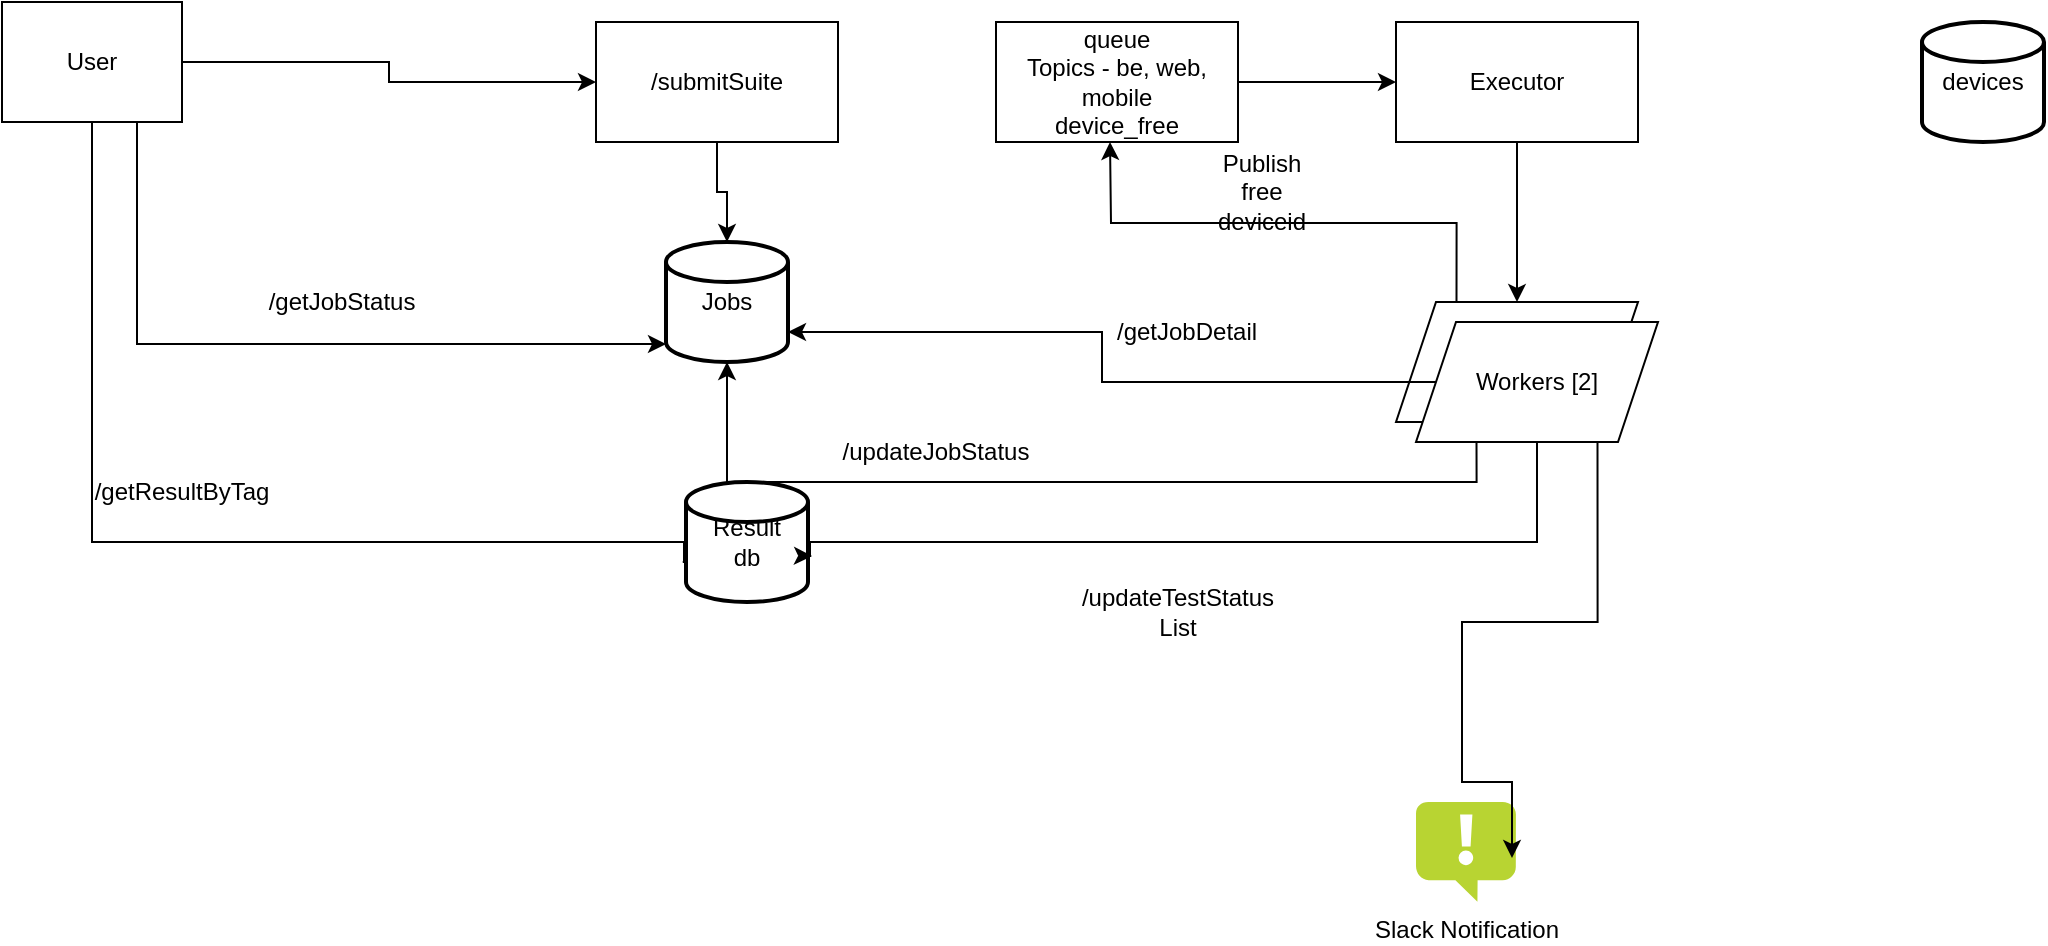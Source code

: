 <mxfile version="23.1.1" type="device" pages="4">
  <diagram name="Page-1" id="ng-7LNN-3jtAsiUemu6T">
    <mxGraphModel dx="974" dy="646" grid="1" gridSize="10" guides="1" tooltips="1" connect="1" arrows="1" fold="1" page="1" pageScale="1" pageWidth="850" pageHeight="1100" math="0" shadow="0">
      <root>
        <mxCell id="0" />
        <mxCell id="1" parent="0" />
        <mxCell id="ziB3Xi28zeIdyTQ9evZt-3" value="" style="edgeStyle=orthogonalEdgeStyle;rounded=0;orthogonalLoop=1;jettySize=auto;html=1;exitX=1;exitY=0.5;exitDx=0;exitDy=0;" edge="1" parent="1" source="ziB3Xi28zeIdyTQ9evZt-1" target="ziB3Xi28zeIdyTQ9evZt-2">
          <mxGeometry relative="1" as="geometry">
            <mxPoint x="292" y="160" as="sourcePoint" />
          </mxGeometry>
        </mxCell>
        <mxCell id="ziB3Xi28zeIdyTQ9evZt-18" value="" style="edgeStyle=orthogonalEdgeStyle;rounded=0;orthogonalLoop=1;jettySize=auto;html=1;" edge="1" parent="1" source="ziB3Xi28zeIdyTQ9evZt-1">
          <mxGeometry relative="1" as="geometry">
            <mxPoint x="400" y="400" as="targetPoint" />
            <Array as="points">
              <mxPoint x="105" y="390" />
              <mxPoint x="401" y="390" />
            </Array>
          </mxGeometry>
        </mxCell>
        <mxCell id="ziB3Xi28zeIdyTQ9evZt-1" value="User" style="rounded=0;whiteSpace=wrap;html=1;" vertex="1" parent="1">
          <mxGeometry x="60" y="120" width="90" height="60" as="geometry" />
        </mxCell>
        <mxCell id="ziB3Xi28zeIdyTQ9evZt-7" style="edgeStyle=orthogonalEdgeStyle;rounded=0;orthogonalLoop=1;jettySize=auto;html=1;" edge="1" parent="1" source="ziB3Xi28zeIdyTQ9evZt-2" target="ziB3Xi28zeIdyTQ9evZt-6">
          <mxGeometry relative="1" as="geometry" />
        </mxCell>
        <mxCell id="ziB3Xi28zeIdyTQ9evZt-2" value="/submitSuite" style="whiteSpace=wrap;html=1;rounded=0;" vertex="1" parent="1">
          <mxGeometry x="357" y="130" width="121" height="60" as="geometry" />
        </mxCell>
        <mxCell id="ziB3Xi28zeIdyTQ9evZt-9" value="" style="edgeStyle=orthogonalEdgeStyle;rounded=0;orthogonalLoop=1;jettySize=auto;html=1;" edge="1" parent="1" source="ziB3Xi28zeIdyTQ9evZt-4" target="ziB3Xi28zeIdyTQ9evZt-8">
          <mxGeometry relative="1" as="geometry" />
        </mxCell>
        <mxCell id="ziB3Xi28zeIdyTQ9evZt-4" value="queue&lt;br&gt;Topics - be, web, mobile&lt;br&gt;device_free" style="whiteSpace=wrap;html=1;rounded=0;" vertex="1" parent="1">
          <mxGeometry x="557" y="130" width="121" height="60" as="geometry" />
        </mxCell>
        <mxCell id="ziB3Xi28zeIdyTQ9evZt-6" value="Jobs" style="strokeWidth=2;html=1;shape=mxgraph.flowchart.database;whiteSpace=wrap;" vertex="1" parent="1">
          <mxGeometry x="392" y="240" width="61" height="60" as="geometry" />
        </mxCell>
        <mxCell id="ziB3Xi28zeIdyTQ9evZt-11" value="" style="edgeStyle=orthogonalEdgeStyle;rounded=0;orthogonalLoop=1;jettySize=auto;html=1;" edge="1" parent="1" source="ziB3Xi28zeIdyTQ9evZt-8" target="ziB3Xi28zeIdyTQ9evZt-10">
          <mxGeometry relative="1" as="geometry" />
        </mxCell>
        <mxCell id="ziB3Xi28zeIdyTQ9evZt-8" value="Executor" style="whiteSpace=wrap;html=1;rounded=0;" vertex="1" parent="1">
          <mxGeometry x="757" y="130" width="121" height="60" as="geometry" />
        </mxCell>
        <mxCell id="ziB3Xi28zeIdyTQ9evZt-28" style="edgeStyle=orthogonalEdgeStyle;rounded=0;orthogonalLoop=1;jettySize=auto;html=1;exitX=0.25;exitY=0;exitDx=0;exitDy=0;" edge="1" parent="1" source="ziB3Xi28zeIdyTQ9evZt-10">
          <mxGeometry relative="1" as="geometry">
            <mxPoint x="767.005" y="254.495" as="sourcePoint" />
            <mxPoint x="614" y="190" as="targetPoint" />
          </mxGeometry>
        </mxCell>
        <mxCell id="ziB3Xi28zeIdyTQ9evZt-10" value="" style="shape=parallelogram;perimeter=parallelogramPerimeter;whiteSpace=wrap;html=1;fixedSize=1;rounded=0;" vertex="1" parent="1">
          <mxGeometry x="757" y="270" width="121" height="60" as="geometry" />
        </mxCell>
        <mxCell id="ziB3Xi28zeIdyTQ9evZt-12" value="Workers [2]" style="shape=parallelogram;perimeter=parallelogramPerimeter;whiteSpace=wrap;html=1;fixedSize=1;rounded=0;" vertex="1" parent="1">
          <mxGeometry x="767" y="280" width="121" height="60" as="geometry" />
        </mxCell>
        <mxCell id="ziB3Xi28zeIdyTQ9evZt-13" style="edgeStyle=orthogonalEdgeStyle;rounded=0;orthogonalLoop=1;jettySize=auto;html=1;entryX=1;entryY=0.75;entryDx=0;entryDy=0;entryPerimeter=0;" edge="1" parent="1" source="ziB3Xi28zeIdyTQ9evZt-12" target="ziB3Xi28zeIdyTQ9evZt-6">
          <mxGeometry relative="1" as="geometry" />
        </mxCell>
        <mxCell id="ziB3Xi28zeIdyTQ9evZt-14" value="/getJobDetail" style="text;html=1;strokeColor=none;fillColor=none;align=center;verticalAlign=middle;whiteSpace=wrap;rounded=0;" vertex="1" parent="1">
          <mxGeometry x="622" y="270" width="61" height="30" as="geometry" />
        </mxCell>
        <mxCell id="ziB3Xi28zeIdyTQ9evZt-15" value="Result&lt;br&gt;db" style="strokeWidth=2;html=1;shape=mxgraph.flowchart.database;whiteSpace=wrap;" vertex="1" parent="1">
          <mxGeometry x="402" y="360" width="61" height="60" as="geometry" />
        </mxCell>
        <mxCell id="ziB3Xi28zeIdyTQ9evZt-16" style="edgeStyle=orthogonalEdgeStyle;rounded=0;orthogonalLoop=1;jettySize=auto;html=1;entryX=1.033;entryY=0.617;entryDx=0;entryDy=0;entryPerimeter=0;" edge="1" parent="1" source="ziB3Xi28zeIdyTQ9evZt-12" target="ziB3Xi28zeIdyTQ9evZt-15">
          <mxGeometry relative="1" as="geometry">
            <Array as="points">
              <mxPoint x="827" y="390" />
              <mxPoint x="464" y="390" />
            </Array>
          </mxGeometry>
        </mxCell>
        <mxCell id="ziB3Xi28zeIdyTQ9evZt-19" value="/getResultByTag" style="text;html=1;strokeColor=none;fillColor=none;align=center;verticalAlign=middle;whiteSpace=wrap;rounded=0;" vertex="1" parent="1">
          <mxGeometry x="120" y="350" width="60" height="30" as="geometry" />
        </mxCell>
        <mxCell id="ziB3Xi28zeIdyTQ9evZt-20" style="edgeStyle=orthogonalEdgeStyle;rounded=0;orthogonalLoop=1;jettySize=auto;html=1;exitX=0.75;exitY=1;exitDx=0;exitDy=0;entryX=0;entryY=0.85;entryDx=0;entryDy=0;entryPerimeter=0;" edge="1" parent="1" source="ziB3Xi28zeIdyTQ9evZt-1" target="ziB3Xi28zeIdyTQ9evZt-6">
          <mxGeometry relative="1" as="geometry" />
        </mxCell>
        <mxCell id="ziB3Xi28zeIdyTQ9evZt-21" value="/getJobStatus" style="text;html=1;strokeColor=none;fillColor=none;align=center;verticalAlign=middle;whiteSpace=wrap;rounded=0;" vertex="1" parent="1">
          <mxGeometry x="200" y="255" width="60" height="30" as="geometry" />
        </mxCell>
        <mxCell id="ziB3Xi28zeIdyTQ9evZt-22" style="edgeStyle=orthogonalEdgeStyle;rounded=0;orthogonalLoop=1;jettySize=auto;html=1;exitX=0.25;exitY=1;exitDx=0;exitDy=0;entryX=0.5;entryY=1;entryDx=0;entryDy=0;entryPerimeter=0;" edge="1" parent="1" source="ziB3Xi28zeIdyTQ9evZt-12" target="ziB3Xi28zeIdyTQ9evZt-6">
          <mxGeometry relative="1" as="geometry" />
        </mxCell>
        <mxCell id="ziB3Xi28zeIdyTQ9evZt-23" value="/updateJobStatus" style="text;html=1;strokeColor=none;fillColor=none;align=center;verticalAlign=middle;whiteSpace=wrap;rounded=0;" vertex="1" parent="1">
          <mxGeometry x="497" y="330" width="60" height="30" as="geometry" />
        </mxCell>
        <mxCell id="ziB3Xi28zeIdyTQ9evZt-24" value="/updateTestStatus List" style="text;html=1;strokeColor=none;fillColor=none;align=center;verticalAlign=middle;whiteSpace=wrap;rounded=0;" vertex="1" parent="1">
          <mxGeometry x="618" y="410" width="60" height="30" as="geometry" />
        </mxCell>
        <mxCell id="ziB3Xi28zeIdyTQ9evZt-25" value="Slack Notification" style="image;sketch=0;aspect=fixed;html=1;points=[];align=center;fontSize=12;image=img/lib/mscae/Notification.svg;" vertex="1" parent="1">
          <mxGeometry x="767" y="520" width="50" height="50" as="geometry" />
        </mxCell>
        <mxCell id="ziB3Xi28zeIdyTQ9evZt-26" style="edgeStyle=orthogonalEdgeStyle;rounded=0;orthogonalLoop=1;jettySize=auto;html=1;exitX=0.75;exitY=1;exitDx=0;exitDy=0;entryX=0.96;entryY=0.56;entryDx=0;entryDy=0;entryPerimeter=0;" edge="1" parent="1" source="ziB3Xi28zeIdyTQ9evZt-12" target="ziB3Xi28zeIdyTQ9evZt-25">
          <mxGeometry relative="1" as="geometry">
            <Array as="points">
              <mxPoint x="858" y="430" />
              <mxPoint x="790" y="430" />
              <mxPoint x="790" y="510" />
              <mxPoint x="815" y="510" />
            </Array>
          </mxGeometry>
        </mxCell>
        <mxCell id="ziB3Xi28zeIdyTQ9evZt-27" value="devices" style="strokeWidth=2;html=1;shape=mxgraph.flowchart.database;whiteSpace=wrap;" vertex="1" parent="1">
          <mxGeometry x="1020" y="130" width="61" height="60" as="geometry" />
        </mxCell>
        <mxCell id="ziB3Xi28zeIdyTQ9evZt-29" value="Publish free deviceid" style="text;html=1;strokeColor=none;fillColor=none;align=center;verticalAlign=middle;whiteSpace=wrap;rounded=0;" vertex="1" parent="1">
          <mxGeometry x="660" y="200" width="60" height="30" as="geometry" />
        </mxCell>
      </root>
    </mxGraphModel>
  </diagram>
  <diagram id="kxSO7HMlIrTn6UoAWhE3" name="Page-2">
    <mxGraphModel dx="877" dy="581" grid="1" gridSize="10" guides="1" tooltips="1" connect="1" arrows="1" fold="1" page="1" pageScale="1" pageWidth="850" pageHeight="1100" math="0" shadow="0">
      <root>
        <mxCell id="0" />
        <mxCell id="1" parent="0" />
        <mxCell id="-q_q_v6jelzGck0kiaCR-1" value="Load:&lt;br&gt;10k per day&lt;br&gt;Duration - 10 hrs -- &amp;gt; 10x60 mins -&amp;gt;600 min&lt;br&gt;10000 / 600 -&amp;gt; ~20 per min&amp;nbsp;&lt;br&gt;1 per 3 sec&lt;br&gt;&lt;br&gt;Concurrent jobs&lt;br&gt;Avg job duration - 5 mins&lt;br&gt;~ 100 per concurrent -&amp;gt; 1.4 per sec&lt;br&gt;&lt;br&gt;machine - 8 core, 16 gb. Over 8 threads effectevely.&lt;br&gt;Running 7 container. And keep 4 threads as mostly IO ops. 28.&lt;br&gt;Bit of queue up. But cost effective. Queue is good here.&lt;br&gt;&lt;br&gt;" style="text;html=1;strokeColor=none;fillColor=none;align=left;verticalAlign=middle;whiteSpace=wrap;rounded=0;" vertex="1" parent="1">
          <mxGeometry x="70" y="60" width="600" height="340" as="geometry" />
        </mxCell>
      </root>
    </mxGraphModel>
  </diagram>
  <diagram id="LoCs4b1gdX19KnVf0Otr" name="Twitter">
    <mxGraphModel dx="1754" dy="2262" grid="1" gridSize="10" guides="1" tooltips="1" connect="1" arrows="1" fold="1" page="1" pageScale="1" pageWidth="850" pageHeight="1100" math="0" shadow="0">
      <root>
        <mxCell id="0" />
        <mxCell id="1" parent="0" />
        <mxCell id="0fsolKzos41bEe7XfaxC-1" value="&lt;h1&gt;Twitter&lt;/h1&gt;&lt;p&gt;Requirement:&lt;/p&gt;&lt;p&gt;User able to follow&lt;/p&gt;&lt;p&gt;Home/Timeline&lt;/p&gt;&lt;p&gt;Follow/unfollow&lt;/p&gt;&lt;p&gt;Real time feed&lt;/p&gt;&lt;p&gt;Scale:&lt;/p&gt;&lt;p&gt;100m users&lt;/p&gt;&lt;p&gt;Celebrity - 1 m followers&lt;/p&gt;&lt;p&gt;&lt;br&gt;&lt;/p&gt;" style="text;html=1;strokeColor=none;fillColor=none;spacing=5;spacingTop=-20;whiteSpace=wrap;overflow=hidden;rounded=0;" vertex="1" parent="1">
          <mxGeometry x="70" y="30" width="190" height="320" as="geometry" />
        </mxCell>
        <mxCell id="0fsolKzos41bEe7XfaxC-2" value="Actor" style="shape=umlActor;verticalLabelPosition=bottom;verticalAlign=top;html=1;outlineConnect=0;" vertex="1" parent="1">
          <mxGeometry x="450" y="270" width="30" height="60" as="geometry" />
        </mxCell>
        <mxCell id="0fsolKzos41bEe7XfaxC-5" value="" style="edgeStyle=orthogonalEdgeStyle;rounded=0;orthogonalLoop=1;jettySize=auto;html=1;" edge="1" parent="1" source="0fsolKzos41bEe7XfaxC-3" target="0fsolKzos41bEe7XfaxC-4">
          <mxGeometry relative="1" as="geometry">
            <Array as="points">
              <mxPoint x="830" y="290" />
            </Array>
          </mxGeometry>
        </mxCell>
        <mxCell id="0fsolKzos41bEe7XfaxC-7" value="" style="edgeStyle=orthogonalEdgeStyle;rounded=0;orthogonalLoop=1;jettySize=auto;html=1;entryX=-0.008;entryY=0.617;entryDx=0;entryDy=0;entryPerimeter=0;" edge="1" parent="1" target="0fsolKzos41bEe7XfaxC-6">
          <mxGeometry relative="1" as="geometry">
            <mxPoint x="680" y="300" as="sourcePoint" />
            <mxPoint x="920" y="320" as="targetPoint" />
          </mxGeometry>
        </mxCell>
        <mxCell id="0fsolKzos41bEe7XfaxC-9" value="" style="edgeStyle=orthogonalEdgeStyle;rounded=0;orthogonalLoop=1;jettySize=auto;html=1;" edge="1" parent="1" source="0fsolKzos41bEe7XfaxC-3" target="0fsolKzos41bEe7XfaxC-8">
          <mxGeometry relative="1" as="geometry">
            <Array as="points">
              <mxPoint x="620" y="540" />
            </Array>
          </mxGeometry>
        </mxCell>
        <mxCell id="0fsolKzos41bEe7XfaxC-3" value="Gateway&lt;br&gt;Region india" style="rounded=1;whiteSpace=wrap;html=1;" vertex="1" parent="1">
          <mxGeometry x="560" y="280" width="120" height="60" as="geometry" />
        </mxCell>
        <mxCell id="0fsolKzos41bEe7XfaxC-11" value="" style="edgeStyle=orthogonalEdgeStyle;rounded=0;orthogonalLoop=1;jettySize=auto;html=1;" edge="1" parent="1" source="0fsolKzos41bEe7XfaxC-4" target="0fsolKzos41bEe7XfaxC-10">
          <mxGeometry relative="1" as="geometry" />
        </mxCell>
        <mxCell id="0fsolKzos41bEe7XfaxC-4" value="Post LB" style="whiteSpace=wrap;html=1;rounded=1;" vertex="1" parent="1">
          <mxGeometry x="770" y="120" width="120" height="60" as="geometry" />
        </mxCell>
        <mxCell id="0fsolKzos41bEe7XfaxC-6" value="Timeline" style="whiteSpace=wrap;html=1;rounded=1;" vertex="1" parent="1">
          <mxGeometry x="940" y="280" width="120" height="60" as="geometry" />
        </mxCell>
        <mxCell id="0fsolKzos41bEe7XfaxC-8" value="Follow/unfollow" style="whiteSpace=wrap;html=1;rounded=1;" vertex="1" parent="1">
          <mxGeometry x="800" y="520" width="120" height="60" as="geometry" />
        </mxCell>
        <mxCell id="0fsolKzos41bEe7XfaxC-10" value="Post service" style="whiteSpace=wrap;html=1;rounded=1;" vertex="1" parent="1">
          <mxGeometry x="970" y="120" width="120" height="60" as="geometry" />
        </mxCell>
        <mxCell id="0fsolKzos41bEe7XfaxC-18" style="edgeStyle=orthogonalEdgeStyle;rounded=0;orthogonalLoop=1;jettySize=auto;html=1;" edge="1" parent="1" source="0fsolKzos41bEe7XfaxC-12" target="0fsolKzos41bEe7XfaxC-17">
          <mxGeometry relative="1" as="geometry" />
        </mxCell>
        <mxCell id="0fsolKzos41bEe7XfaxC-12" value="Post service" style="whiteSpace=wrap;html=1;rounded=1;" vertex="1" parent="1">
          <mxGeometry x="980" y="130" width="120" height="60" as="geometry" />
        </mxCell>
        <mxCell id="0fsolKzos41bEe7XfaxC-36" style="edgeStyle=orthogonalEdgeStyle;rounded=0;orthogonalLoop=1;jettySize=auto;html=1;entryX=0;entryY=0.5;entryDx=0;entryDy=0;" edge="1" parent="1" source="0fsolKzos41bEe7XfaxC-13" target="0fsolKzos41bEe7XfaxC-25">
          <mxGeometry relative="1" as="geometry" />
        </mxCell>
        <mxCell id="0fsolKzos41bEe7XfaxC-13" value="Timeline" style="whiteSpace=wrap;html=1;rounded=1;" vertex="1" parent="1">
          <mxGeometry x="950" y="290" width="120" height="60" as="geometry" />
        </mxCell>
        <mxCell id="0fsolKzos41bEe7XfaxC-14" value="Follow/unfollow" style="whiteSpace=wrap;html=1;rounded=1;" vertex="1" parent="1">
          <mxGeometry x="810" y="530" width="120" height="60" as="geometry" />
        </mxCell>
        <mxCell id="0fsolKzos41bEe7XfaxC-37" style="edgeStyle=orthogonalEdgeStyle;rounded=0;orthogonalLoop=1;jettySize=auto;html=1;entryX=1;entryY=0.25;entryDx=0;entryDy=0;" edge="1" parent="1" source="0fsolKzos41bEe7XfaxC-15" target="0fsolKzos41bEe7XfaxC-25">
          <mxGeometry relative="1" as="geometry" />
        </mxCell>
        <mxCell id="0fsolKzos41bEe7XfaxC-15" value="SQL&lt;br&gt;User, post" style="strokeWidth=2;html=1;shape=mxgraph.flowchart.database;whiteSpace=wrap;" vertex="1" parent="1">
          <mxGeometry x="1640" y="90" width="60" height="60" as="geometry" />
        </mxCell>
        <mxCell id="0fsolKzos41bEe7XfaxC-21" style="edgeStyle=orthogonalEdgeStyle;rounded=0;orthogonalLoop=1;jettySize=auto;html=1;entryX=0;entryY=1;entryDx=0;entryDy=0;" edge="1" parent="1" source="0fsolKzos41bEe7XfaxC-17" target="0fsolKzos41bEe7XfaxC-19">
          <mxGeometry relative="1" as="geometry" />
        </mxCell>
        <mxCell id="0fsolKzos41bEe7XfaxC-17" value="" style="outlineConnect=0;dashed=0;verticalLabelPosition=bottom;verticalAlign=top;align=center;html=1;shape=mxgraph.aws3.queue;fillColor=#D9A741;gradientColor=none;" vertex="1" parent="1">
          <mxGeometry x="1220" y="136" width="73.5" height="48" as="geometry" />
        </mxCell>
        <mxCell id="0fsolKzos41bEe7XfaxC-19" value="worker" style="rounded=0;whiteSpace=wrap;html=1;" vertex="1" parent="1">
          <mxGeometry x="1360" y="90" width="120" height="60" as="geometry" />
        </mxCell>
        <mxCell id="0fsolKzos41bEe7XfaxC-23" style="edgeStyle=orthogonalEdgeStyle;rounded=0;orthogonalLoop=1;jettySize=auto;html=1;entryX=0.159;entryY=-0.019;entryDx=0;entryDy=0;entryPerimeter=0;" edge="1" parent="1" source="0fsolKzos41bEe7XfaxC-20" target="0fsolKzos41bEe7XfaxC-29">
          <mxGeometry relative="1" as="geometry">
            <mxPoint x="1564.996" y="356.63" as="targetPoint" />
            <Array as="points">
              <mxPoint x="1430" y="230" />
              <mxPoint x="1490" y="230" />
              <mxPoint x="1490" y="330" />
              <mxPoint x="1525" y="330" />
              <mxPoint x="1525" y="376" />
              <mxPoint x="1564" y="376" />
              <mxPoint x="1564" y="450" />
              <mxPoint x="1754" y="450" />
            </Array>
          </mxGeometry>
        </mxCell>
        <mxCell id="0fsolKzos41bEe7XfaxC-42" style="edgeStyle=orthogonalEdgeStyle;rounded=0;orthogonalLoop=1;jettySize=auto;html=1;" edge="1" parent="1" source="0fsolKzos41bEe7XfaxC-20" target="0fsolKzos41bEe7XfaxC-41">
          <mxGeometry relative="1" as="geometry">
            <mxPoint x="1950" as="targetPoint" />
            <Array as="points">
              <mxPoint x="1430" y="-10" />
            </Array>
          </mxGeometry>
        </mxCell>
        <mxCell id="0fsolKzos41bEe7XfaxC-20" value="worker" style="rounded=0;whiteSpace=wrap;html=1;" vertex="1" parent="1">
          <mxGeometry x="1370" y="100" width="120" height="60" as="geometry" />
        </mxCell>
        <mxCell id="0fsolKzos41bEe7XfaxC-22" style="edgeStyle=orthogonalEdgeStyle;rounded=0;orthogonalLoop=1;jettySize=auto;html=1;entryX=0;entryY=0.5;entryDx=0;entryDy=0;entryPerimeter=0;" edge="1" parent="1" source="0fsolKzos41bEe7XfaxC-20" target="0fsolKzos41bEe7XfaxC-15">
          <mxGeometry relative="1" as="geometry" />
        </mxCell>
        <mxCell id="0fsolKzos41bEe7XfaxC-24" value="for all followers of post-user" style="text;html=1;strokeColor=none;fillColor=none;align=center;verticalAlign=middle;whiteSpace=wrap;rounded=0;" vertex="1" parent="1">
          <mxGeometry x="1480" y="200" width="60" height="30" as="geometry" />
        </mxCell>
        <mxCell id="0fsolKzos41bEe7XfaxC-38" style="edgeStyle=orthogonalEdgeStyle;rounded=0;orthogonalLoop=1;jettySize=auto;html=1;entryX=0.25;entryY=0;entryDx=0;entryDy=0;" edge="1" parent="1" source="0fsolKzos41bEe7XfaxC-25" target="0fsolKzos41bEe7XfaxC-29">
          <mxGeometry relative="1" as="geometry" />
        </mxCell>
        <mxCell id="0fsolKzos41bEe7XfaxC-40" style="edgeStyle=orthogonalEdgeStyle;rounded=0;orthogonalLoop=1;jettySize=auto;html=1;entryX=0.25;entryY=0;entryDx=0;entryDy=0;" edge="1" parent="1" source="0fsolKzos41bEe7XfaxC-25" target="0fsolKzos41bEe7XfaxC-39">
          <mxGeometry relative="1" as="geometry" />
        </mxCell>
        <mxCell id="0fsolKzos41bEe7XfaxC-25" value="Feed Generator&lt;br&gt;Rank the post for users" style="rounded=0;whiteSpace=wrap;html=1;" vertex="1" parent="1">
          <mxGeometry x="1293.5" y="380" width="120" height="60" as="geometry" />
        </mxCell>
        <mxCell id="0fsolKzos41bEe7XfaxC-27" value="&lt;font style=&quot;font-size: 24px;&quot;&gt;Region India&lt;/font&gt;" style="text;html=1;strokeColor=none;fillColor=none;align=center;verticalAlign=middle;whiteSpace=wrap;rounded=0;" vertex="1" parent="1">
          <mxGeometry x="540" y="730" width="1070" height="30" as="geometry" />
        </mxCell>
        <mxCell id="0fsolKzos41bEe7XfaxC-28" value="Gateway&lt;br&gt;Region US etc" style="rounded=1;whiteSpace=wrap;html=1;" vertex="1" parent="1">
          <mxGeometry x="540" y="900" width="120" height="60" as="geometry" />
        </mxCell>
        <mxCell id="0fsolKzos41bEe7XfaxC-29" value="" style="rounded=0;whiteSpace=wrap;html=1;" vertex="1" parent="1">
          <mxGeometry x="1713.04" y="430" width="256.96" height="260" as="geometry" />
        </mxCell>
        <mxCell id="0fsolKzos41bEe7XfaxC-30" value="Feed DB&lt;br&gt;Of users" style="image;aspect=fixed;perimeter=ellipsePerimeter;html=1;align=center;shadow=0;dashed=0;spacingTop=3;image=img/lib/active_directory/database.svg;" vertex="1" parent="1">
          <mxGeometry x="1723.92" y="441.5" width="106.08" height="78.5" as="geometry" />
        </mxCell>
        <mxCell id="0fsolKzos41bEe7XfaxC-32" value="Feed DB&lt;br&gt;Of users" style="image;aspect=fixed;perimeter=ellipsePerimeter;html=1;align=center;shadow=0;dashed=0;spacingTop=3;image=img/lib/active_directory/database.svg;" vertex="1" parent="1">
          <mxGeometry x="1850" y="451.5" width="106.08" height="78.5" as="geometry" />
        </mxCell>
        <mxCell id="0fsolKzos41bEe7XfaxC-33" value="Feed DB&lt;br&gt;Of users" style="image;aspect=fixed;perimeter=ellipsePerimeter;html=1;align=center;shadow=0;dashed=0;spacingTop=3;image=img/lib/active_directory/database.svg;" vertex="1" parent="1">
          <mxGeometry x="1730" y="580" width="106.08" height="78.5" as="geometry" />
        </mxCell>
        <mxCell id="0fsolKzos41bEe7XfaxC-34" value="Feed DB&lt;br&gt;Of users" style="image;aspect=fixed;perimeter=ellipsePerimeter;html=1;align=center;shadow=0;dashed=0;spacingTop=3;image=img/lib/active_directory/database.svg;" vertex="1" parent="1">
          <mxGeometry x="1850" y="590" width="106.08" height="78.5" as="geometry" />
        </mxCell>
        <mxCell id="0fsolKzos41bEe7XfaxC-35" value="LB&lt;br&gt;By userid sharding CH" style="rounded=1;whiteSpace=wrap;html=1;" vertex="1" parent="1">
          <mxGeometry x="1790" y="380" width="120" height="60" as="geometry" />
        </mxCell>
        <mxCell id="0fsolKzos41bEe7XfaxC-39" value="Ads, Knews etc" style="rounded=1;whiteSpace=wrap;html=1;" vertex="1" parent="1">
          <mxGeometry x="1360" y="520" width="120" height="60" as="geometry" />
        </mxCell>
        <mxCell id="0fsolKzos41bEe7XfaxC-41" value="Forward to toher regions if any impacted users for feed update" style="outlineConnect=0;dashed=0;verticalLabelPosition=bottom;verticalAlign=top;align=center;html=1;shape=mxgraph.aws3.queue;fillColor=#D9A741;gradientColor=none;" vertex="1" parent="1">
          <mxGeometry x="2030" y="-40" width="73.5" height="48" as="geometry" />
        </mxCell>
      </root>
    </mxGraphModel>
  </diagram>
  <diagram id="C8rLXxH3Uhw36mL97D1r" name="Uber APIs">
    <mxGraphModel dx="877" dy="581" grid="1" gridSize="10" guides="1" tooltips="1" connect="1" arrows="1" fold="1" page="1" pageScale="1" pageWidth="850" pageHeight="1100" math="0" shadow="0">
      <root>
        <mxCell id="0" />
        <mxCell id="1" parent="0" />
        <mxCell id="hWGpY0UejViVm-ZQ3NcW-1" value="&lt;h1&gt;Requirement&lt;/h1&gt;&lt;p&gt;User side&lt;/p&gt;&lt;p&gt;- GetRide&lt;/p&gt;&lt;p&gt;- CreateRide&lt;/p&gt;&lt;p&gt;- Cancel Ride&lt;/p&gt;&lt;p&gt;Driver Side:&lt;/p&gt;&lt;p&gt;- getRide&lt;/p&gt;&lt;p&gt;- accept Ride&lt;/p&gt;&lt;p&gt;- Reject Ride&lt;/p&gt;" style="text;html=1;strokeColor=none;fillColor=none;spacing=5;spacingTop=-20;whiteSpace=wrap;overflow=hidden;rounded=0;" vertex="1" parent="1">
          <mxGeometry x="30" y="20" width="280" height="300" as="geometry" />
        </mxCell>
        <mxCell id="hWGpY0UejViVm-ZQ3NcW-2" value="&lt;h1&gt;Entity&lt;/h1&gt;&lt;p&gt;Ride:&lt;/p&gt;&lt;p&gt;Id&lt;/p&gt;&lt;p&gt;Userid&lt;/p&gt;&lt;p&gt;DriverInfo {vehicle, rating, ride counts, name, VehicleInfo}&lt;/p&gt;&lt;p&gt;Status - Created, Matched, Started, Completed, Cancelled&lt;/p&gt;&lt;p&gt;CreatedAT&lt;/p&gt;&lt;p&gt;PaymentInfo (estprice, trxnid etc)&lt;/p&gt;&lt;p&gt;UpdatedAT&lt;/p&gt;&lt;p&gt;CompletedAt&lt;/p&gt;" style="text;html=1;strokeColor=none;fillColor=none;spacing=5;spacingTop=-20;whiteSpace=wrap;overflow=hidden;rounded=0;" vertex="1" parent="1">
          <mxGeometry x="380" y="20" width="190" height="320" as="geometry" />
        </mxCell>
        <mxCell id="hWGpY0UejViVm-ZQ3NcW-3" value="User" style="shape=umlActor;verticalLabelPosition=bottom;verticalAlign=top;html=1;outlineConnect=0;" vertex="1" parent="1">
          <mxGeometry x="40" y="710" width="30" height="60" as="geometry" />
        </mxCell>
        <mxCell id="hWGpY0UejViVm-ZQ3NcW-6" value="" style="edgeStyle=orthogonalEdgeStyle;rounded=0;orthogonalLoop=1;jettySize=auto;html=1;" edge="1" parent="1" source="hWGpY0UejViVm-ZQ3NcW-4" target="hWGpY0UejViVm-ZQ3NcW-5">
          <mxGeometry relative="1" as="geometry" />
        </mxCell>
        <mxCell id="hWGpY0UejViVm-ZQ3NcW-4" value="Click on Book" style="rounded=0;whiteSpace=wrap;html=1;" vertex="1" parent="1">
          <mxGeometry x="140" y="680" width="120" height="60" as="geometry" />
        </mxCell>
        <mxCell id="hWGpY0UejViVm-ZQ3NcW-5" value="CreateRide(src loca, dest loca&lt;span style=&quot;white-space: pre;&quot;&gt;&#x9;&lt;/span&gt;, riderid)" style="whiteSpace=wrap;html=1;rounded=0;" vertex="1" parent="1">
          <mxGeometry x="340" y="680" width="120" height="60" as="geometry" />
        </mxCell>
        <mxCell id="hWGpY0UejViVm-ZQ3NcW-9" style="edgeStyle=orthogonalEdgeStyle;rounded=0;orthogonalLoop=1;jettySize=auto;html=1;entryX=0;entryY=0.5;entryDx=0;entryDy=0;" edge="1" parent="1" source="hWGpY0UejViVm-ZQ3NcW-7" target="hWGpY0UejViVm-ZQ3NcW-8">
          <mxGeometry relative="1" as="geometry" />
        </mxCell>
        <mxCell id="hWGpY0UejViVm-ZQ3NcW-7" value="Click on Cancel" style="rounded=0;whiteSpace=wrap;html=1;" vertex="1" parent="1">
          <mxGeometry x="140" y="790" width="120" height="60" as="geometry" />
        </mxCell>
        <mxCell id="hWGpY0UejViVm-ZQ3NcW-8" value="EditRide(rideid, status Cancelled&lt;span style=&quot;white-space: pre;&quot;&gt;&#x9;&lt;/span&gt;, riderid)" style="whiteSpace=wrap;html=1;rounded=0;" vertex="1" parent="1">
          <mxGeometry x="340" y="790" width="120" height="60" as="geometry" />
        </mxCell>
        <mxCell id="hWGpY0UejViVm-ZQ3NcW-10" value="Driver" style="shape=umlActor;verticalLabelPosition=bottom;verticalAlign=top;html=1;outlineConnect=0;" vertex="1" parent="1">
          <mxGeometry x="50" y="920" width="30" height="60" as="geometry" />
        </mxCell>
        <mxCell id="hWGpY0UejViVm-ZQ3NcW-11" value="" style="edgeStyle=orthogonalEdgeStyle;rounded=0;orthogonalLoop=1;jettySize=auto;html=1;" edge="1" parent="1" source="hWGpY0UejViVm-ZQ3NcW-12" target="hWGpY0UejViVm-ZQ3NcW-13">
          <mxGeometry relative="1" as="geometry" />
        </mxCell>
        <mxCell id="hWGpY0UejViVm-ZQ3NcW-12" value="Update Driver Sttaus" style="rounded=0;whiteSpace=wrap;html=1;" vertex="1" parent="1">
          <mxGeometry x="150" y="890" width="120" height="60" as="geometry" />
        </mxCell>
        <mxCell id="hWGpY0UejViVm-ZQ3NcW-13" value="UpdateDriverSTatus(driver status, driverid)" style="whiteSpace=wrap;html=1;rounded=0;" vertex="1" parent="1">
          <mxGeometry x="350" y="890" width="120" height="60" as="geometry" />
        </mxCell>
        <mxCell id="hWGpY0UejViVm-ZQ3NcW-14" style="edgeStyle=orthogonalEdgeStyle;rounded=0;orthogonalLoop=1;jettySize=auto;html=1;entryX=0;entryY=0.5;entryDx=0;entryDy=0;" edge="1" parent="1" source="hWGpY0UejViVm-ZQ3NcW-15" target="hWGpY0UejViVm-ZQ3NcW-16">
          <mxGeometry relative="1" as="geometry" />
        </mxCell>
        <mxCell id="hWGpY0UejViVm-ZQ3NcW-15" value="Accept/reject ride" style="rounded=0;whiteSpace=wrap;html=1;" vertex="1" parent="1">
          <mxGeometry x="150" y="1000" width="120" height="60" as="geometry" />
        </mxCell>
        <mxCell id="hWGpY0UejViVm-ZQ3NcW-16" value="EditRide(rideid, status Matched&lt;span style=&quot;white-space: pre;&quot;&gt;&#x9;&lt;/span&gt;, riderid)" style="whiteSpace=wrap;html=1;rounded=0;" vertex="1" parent="1">
          <mxGeometry x="350" y="1000" width="120" height="60" as="geometry" />
        </mxCell>
        <mxCell id="hWGpY0UejViVm-ZQ3NcW-17" value="FetchDriverLocation(driverid, ) -&amp;gt; GeoLoc" style="rounded=0;whiteSpace=wrap;html=1;" vertex="1" parent="1">
          <mxGeometry x="140" y="580" width="120" height="60" as="geometry" />
        </mxCell>
        <mxCell id="hWGpY0UejViVm-ZQ3NcW-20" value="PushDriverLocation(userid, )" style="rounded=0;whiteSpace=wrap;html=1;" vertex="1" parent="1">
          <mxGeometry x="154" y="1088" width="120" height="60" as="geometry" />
        </mxCell>
      </root>
    </mxGraphModel>
  </diagram>
</mxfile>
